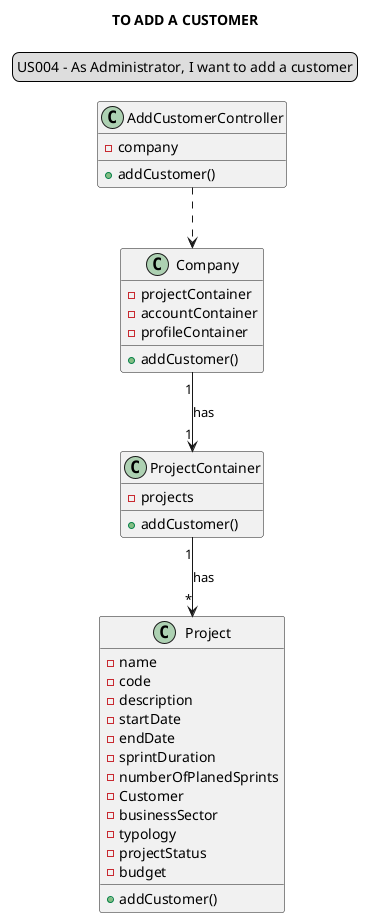 @startuml

skinparam sequenceMessageAlign center
title TO ADD A CUSTOMER
legend top
US004 - As Administrator, I want to add a customer
end legend

class "AddCustomerController" {
-company
+addCustomer()
}

class "Company"{
-projectContainer
-accountContainer
-profileContainer
+addCustomer()

}
class "ProjectContainer"{
-projects
+addCustomer()
}

class "Project"{
-name
-code
-description
-startDate
-endDate
-sprintDuration
-numberOfPlanedSprints
-Customer
-businessSector
-typology
-projectStatus
-budget
+addCustomer()
}

"AddCustomerController" ..> "Company"
"Company" "1"-->"1" "ProjectContainer": has
"ProjectContainer" "1"-->"*" "Project": has

@enduml